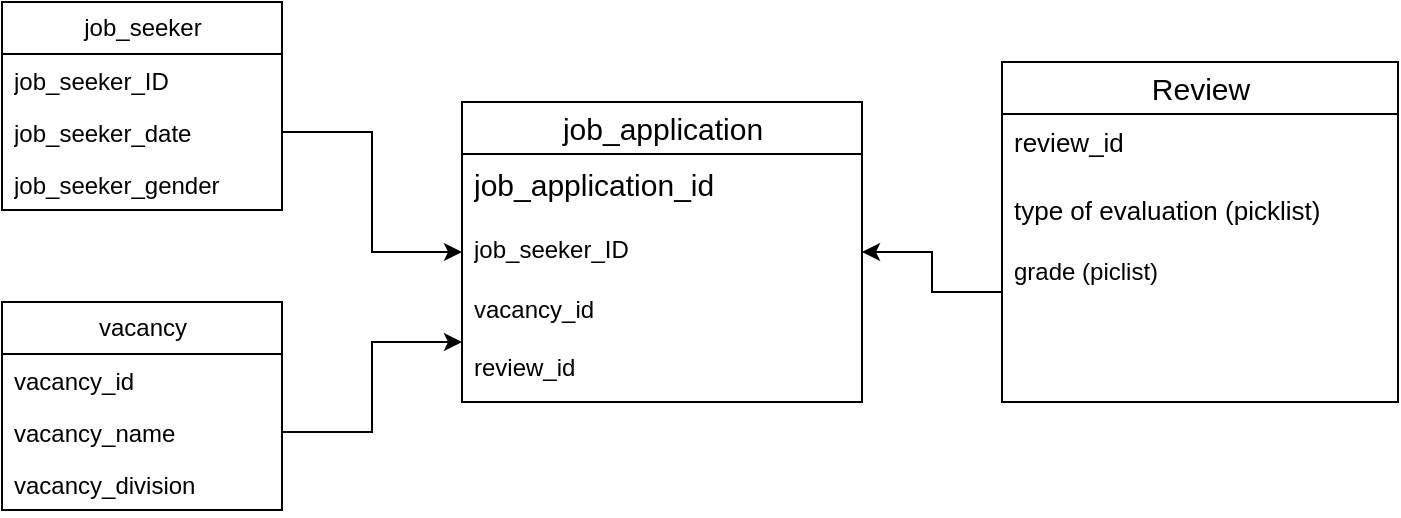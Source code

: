 <mxfile version="20.7.4" type="github">
  <diagram id="2GgVIb7Z59eeOR562pFj" name="Страница 1">
    <mxGraphModel dx="724" dy="379" grid="1" gridSize="10" guides="1" tooltips="1" connect="1" arrows="1" fold="1" page="1" pageScale="1" pageWidth="827" pageHeight="1169" math="0" shadow="0">
      <root>
        <mxCell id="0" />
        <mxCell id="1" parent="0" />
        <mxCell id="G0CQ5FTxM2FuH2LqOnei-1" value="&lt;span style=&quot;&quot;&gt;job_seeker&lt;/span&gt;" style="swimlane;fontStyle=0;childLayout=stackLayout;horizontal=1;startSize=26;fillColor=none;horizontalStack=0;resizeParent=1;resizeParentMax=0;resizeLast=0;collapsible=1;marginBottom=0;html=1;" parent="1" vertex="1">
          <mxGeometry x="60" y="50" width="140" height="104" as="geometry">
            <mxRectangle x="600" y="20" width="100" height="30" as="alternateBounds" />
          </mxGeometry>
        </mxCell>
        <mxCell id="G0CQ5FTxM2FuH2LqOnei-2" value="&lt;span style=&quot;text-align: center;&quot;&gt;job_seeker_&lt;/span&gt;ID" style="text;strokeColor=none;fillColor=none;align=left;verticalAlign=top;spacingLeft=4;spacingRight=4;overflow=hidden;rotatable=0;points=[[0,0.5],[1,0.5]];portConstraint=eastwest;whiteSpace=wrap;html=1;" parent="G0CQ5FTxM2FuH2LqOnei-1" vertex="1">
          <mxGeometry y="26" width="140" height="26" as="geometry" />
        </mxCell>
        <mxCell id="G0CQ5FTxM2FuH2LqOnei-3" value="&lt;span style=&quot;text-align: center;&quot;&gt;job_seeker_date&lt;/span&gt;" style="text;strokeColor=none;fillColor=none;align=left;verticalAlign=top;spacingLeft=4;spacingRight=4;overflow=hidden;rotatable=0;points=[[0,0.5],[1,0.5]];portConstraint=eastwest;whiteSpace=wrap;html=1;" parent="G0CQ5FTxM2FuH2LqOnei-1" vertex="1">
          <mxGeometry y="52" width="140" height="26" as="geometry" />
        </mxCell>
        <mxCell id="G0CQ5FTxM2FuH2LqOnei-4" value="&lt;span style=&quot;text-align: center;&quot;&gt;job_seeker_&lt;/span&gt;gender" style="text;strokeColor=none;fillColor=none;align=left;verticalAlign=top;spacingLeft=4;spacingRight=4;overflow=hidden;rotatable=0;points=[[0,0.5],[1,0.5]];portConstraint=eastwest;whiteSpace=wrap;html=1;" parent="G0CQ5FTxM2FuH2LqOnei-1" vertex="1">
          <mxGeometry y="78" width="140" height="26" as="geometry" />
        </mxCell>
        <mxCell id="G0CQ5FTxM2FuH2LqOnei-5" value="&lt;span style=&quot;&quot;&gt;vacancy&lt;/span&gt;" style="swimlane;fontStyle=0;childLayout=stackLayout;horizontal=1;startSize=26;fillColor=none;horizontalStack=0;resizeParent=1;resizeParentMax=0;resizeLast=0;collapsible=1;marginBottom=0;html=1;" parent="1" vertex="1">
          <mxGeometry x="60" y="200" width="140" height="104" as="geometry">
            <mxRectangle x="600" y="20" width="100" height="30" as="alternateBounds" />
          </mxGeometry>
        </mxCell>
        <mxCell id="G0CQ5FTxM2FuH2LqOnei-6" value="vacancy_id&lt;br&gt;" style="text;strokeColor=none;fillColor=none;align=left;verticalAlign=top;spacingLeft=4;spacingRight=4;overflow=hidden;rotatable=0;points=[[0,0.5],[1,0.5]];portConstraint=eastwest;whiteSpace=wrap;html=1;" parent="G0CQ5FTxM2FuH2LqOnei-5" vertex="1">
          <mxGeometry y="26" width="140" height="26" as="geometry" />
        </mxCell>
        <mxCell id="G0CQ5FTxM2FuH2LqOnei-7" value="vacancy_name" style="text;strokeColor=none;fillColor=none;align=left;verticalAlign=top;spacingLeft=4;spacingRight=4;overflow=hidden;rotatable=0;points=[[0,0.5],[1,0.5]];portConstraint=eastwest;whiteSpace=wrap;html=1;" parent="G0CQ5FTxM2FuH2LqOnei-5" vertex="1">
          <mxGeometry y="52" width="140" height="26" as="geometry" />
        </mxCell>
        <mxCell id="G0CQ5FTxM2FuH2LqOnei-8" value="vacancy_division" style="text;strokeColor=none;fillColor=none;align=left;verticalAlign=top;spacingLeft=4;spacingRight=4;overflow=hidden;rotatable=0;points=[[0,0.5],[1,0.5]];portConstraint=eastwest;whiteSpace=wrap;html=1;" parent="G0CQ5FTxM2FuH2LqOnei-5" vertex="1">
          <mxGeometry y="78" width="140" height="26" as="geometry" />
        </mxCell>
        <mxCell id="G0CQ5FTxM2FuH2LqOnei-21" value="&lt;span style=&quot;font-size: 15px; text-align: left;&quot;&gt;Review&lt;/span&gt;" style="swimlane;fontStyle=0;childLayout=stackLayout;horizontal=1;startSize=26;fillColor=none;horizontalStack=0;resizeParent=1;resizeParentMax=0;resizeLast=0;collapsible=1;marginBottom=0;html=1;" parent="1" vertex="1">
          <mxGeometry x="560" y="80" width="198" height="170" as="geometry">
            <mxRectangle x="600" y="20" width="100" height="30" as="alternateBounds" />
          </mxGeometry>
        </mxCell>
        <mxCell id="G0CQ5FTxM2FuH2LqOnei-22" value="&lt;font style=&quot;font-size: 13px;&quot;&gt;review_id&lt;br&gt;&lt;/font&gt;" style="text;strokeColor=none;fillColor=none;align=left;verticalAlign=top;spacingLeft=4;spacingRight=4;overflow=hidden;rotatable=0;points=[[0,0.5],[1,0.5]];portConstraint=eastwest;whiteSpace=wrap;html=1;" parent="G0CQ5FTxM2FuH2LqOnei-21" vertex="1">
          <mxGeometry y="26" width="198" height="34" as="geometry" />
        </mxCell>
        <mxCell id="G0CQ5FTxM2FuH2LqOnei-24" value="&lt;span style=&quot;font-size: 13px;&quot;&gt;type of evaluation (picklist)&lt;br&gt;&lt;br&gt;&lt;/span&gt;grade (piclist)&lt;br&gt;&lt;br&gt;" style="text;strokeColor=none;fillColor=none;align=left;verticalAlign=top;spacingLeft=4;spacingRight=4;overflow=hidden;rotatable=0;points=[[0,0.5],[1,0.5]];portConstraint=eastwest;whiteSpace=wrap;html=1;" parent="G0CQ5FTxM2FuH2LqOnei-21" vertex="1">
          <mxGeometry y="60" width="198" height="110" as="geometry" />
        </mxCell>
        <mxCell id="NOUBhcti9egwsq5UQ4Ih-1" value="&lt;div style=&quot;text-align: left;&quot;&gt;&lt;span style=&quot;background-color: initial; font-size: 15px;&quot;&gt;job_application&lt;/span&gt;&lt;/div&gt;" style="swimlane;fontStyle=0;childLayout=stackLayout;horizontal=1;startSize=26;fillColor=none;horizontalStack=0;resizeParent=1;resizeParentMax=0;resizeLast=0;collapsible=1;marginBottom=0;html=1;" vertex="1" parent="1">
          <mxGeometry x="290" y="100" width="200" height="150" as="geometry">
            <mxRectangle x="280" y="100" width="100" height="30" as="alternateBounds" />
          </mxGeometry>
        </mxCell>
        <mxCell id="NOUBhcti9egwsq5UQ4Ih-2" value="&lt;font style=&quot;font-size: 13px;&quot;&gt;&lt;span style=&quot;font-size: 15px;&quot;&gt;job_application_id&lt;/span&gt;&lt;br&gt;&lt;/font&gt;" style="text;strokeColor=none;fillColor=none;align=left;verticalAlign=top;spacingLeft=4;spacingRight=4;overflow=hidden;rotatable=0;points=[[0,0.5],[1,0.5]];portConstraint=eastwest;whiteSpace=wrap;html=1;" vertex="1" parent="NOUBhcti9egwsq5UQ4Ih-1">
          <mxGeometry y="26" width="200" height="34" as="geometry" />
        </mxCell>
        <mxCell id="NOUBhcti9egwsq5UQ4Ih-3" value="&lt;span style=&quot;border-color: var(--border-color); text-align: center;&quot;&gt;job_seeker_&lt;/span&gt;ID" style="text;strokeColor=none;fillColor=none;align=left;verticalAlign=top;spacingLeft=4;spacingRight=4;overflow=hidden;rotatable=0;points=[[0,0.5],[1,0.5]];portConstraint=eastwest;whiteSpace=wrap;html=1;" vertex="1" parent="NOUBhcti9egwsq5UQ4Ih-1">
          <mxGeometry y="60" width="200" height="30" as="geometry" />
        </mxCell>
        <mxCell id="NOUBhcti9egwsq5UQ4Ih-4" value="vacancy_id&lt;br&gt;&lt;br&gt;review_id" style="text;strokeColor=none;fillColor=none;align=left;verticalAlign=top;spacingLeft=4;spacingRight=4;overflow=hidden;rotatable=0;points=[[0,0.5],[1,0.5]];portConstraint=eastwest;whiteSpace=wrap;html=1;" vertex="1" parent="NOUBhcti9egwsq5UQ4Ih-1">
          <mxGeometry y="90" width="200" height="60" as="geometry" />
        </mxCell>
        <mxCell id="NOUBhcti9egwsq5UQ4Ih-7" style="edgeStyle=orthogonalEdgeStyle;rounded=0;orthogonalLoop=1;jettySize=auto;html=1;exitX=1;exitY=0.5;exitDx=0;exitDy=0;entryX=0;entryY=0.5;entryDx=0;entryDy=0;" edge="1" parent="1" source="G0CQ5FTxM2FuH2LqOnei-3" target="NOUBhcti9egwsq5UQ4Ih-1">
          <mxGeometry relative="1" as="geometry" />
        </mxCell>
        <mxCell id="NOUBhcti9egwsq5UQ4Ih-8" style="edgeStyle=orthogonalEdgeStyle;rounded=0;orthogonalLoop=1;jettySize=auto;html=1;entryX=0;entryY=0.5;entryDx=0;entryDy=0;" edge="1" parent="1" source="G0CQ5FTxM2FuH2LqOnei-7" target="NOUBhcti9egwsq5UQ4Ih-4">
          <mxGeometry relative="1" as="geometry" />
        </mxCell>
        <mxCell id="NOUBhcti9egwsq5UQ4Ih-9" style="edgeStyle=orthogonalEdgeStyle;rounded=0;orthogonalLoop=1;jettySize=auto;html=1;entryX=1;entryY=0.5;entryDx=0;entryDy=0;" edge="1" parent="1" source="G0CQ5FTxM2FuH2LqOnei-24" target="NOUBhcti9egwsq5UQ4Ih-3">
          <mxGeometry relative="1" as="geometry" />
        </mxCell>
      </root>
    </mxGraphModel>
  </diagram>
</mxfile>
